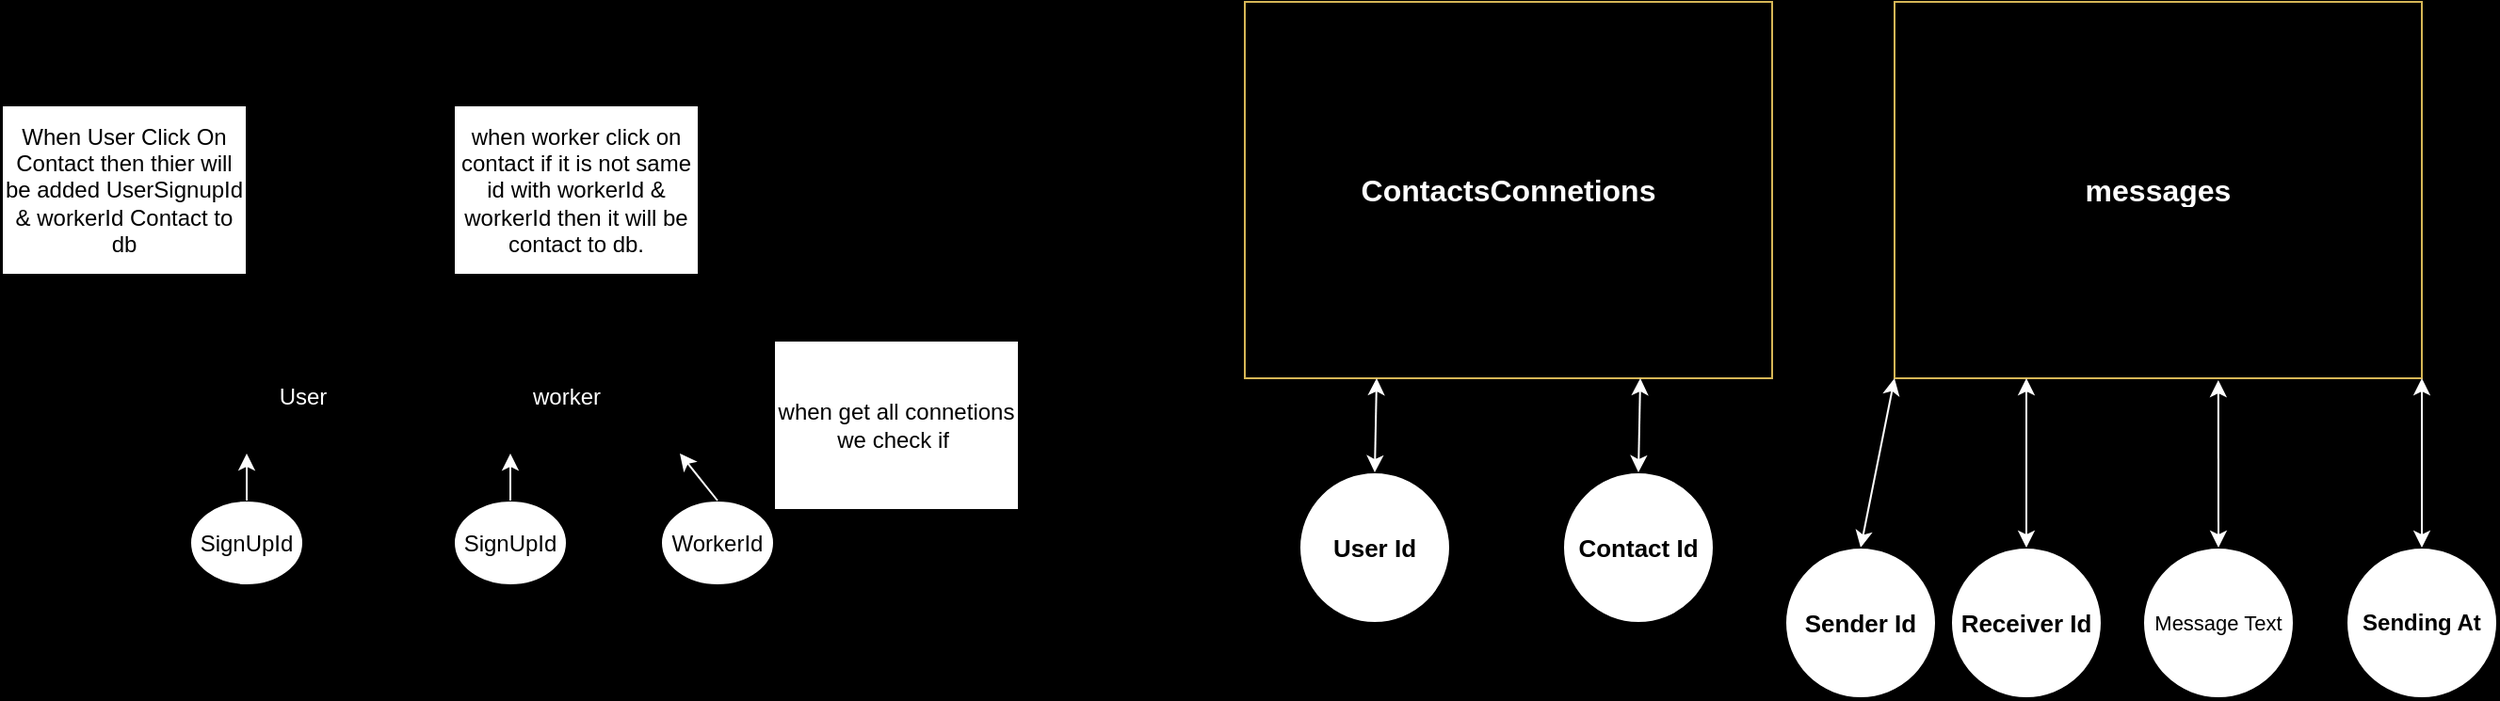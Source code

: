 <mxfile>
    <diagram id="LCZt-5wUCEiSNrgn4ZDX" name="Page-1">
        <mxGraphModel dx="1939" dy="536" grid="1" gridSize="10" guides="1" tooltips="1" connect="1" arrows="1" fold="1" page="1" pageScale="1" pageWidth="850" pageHeight="1100" background="#000000" math="0" shadow="0">
            <root>
                <mxCell id="0"/>
                <mxCell id="1" parent="0"/>
                <mxCell id="d5iK1fDU2R5yeQ7mabcC-2" style="edgeStyle=none;html=1;" parent="1" source="d5iK1fDU2R5yeQ7mabcC-1" edge="1">
                    <mxGeometry relative="1" as="geometry">
                        <mxPoint x="210" y="250" as="targetPoint"/>
                    </mxGeometry>
                </mxCell>
                <mxCell id="d5iK1fDU2R5yeQ7mabcC-1" value="&lt;font style=&quot;color: rgb(255, 255, 255);&quot;&gt;messages&lt;/font&gt;" style="rounded=0;whiteSpace=wrap;html=1;fillColor=#000000;strokeColor=#d6b656;fontFamily=Helvetica;textShadow=1;align=center;horizontal=1;fontSize=16;fontStyle=1" parent="1" vertex="1">
                    <mxGeometry x="285" y="40" width="280" height="200" as="geometry"/>
                </mxCell>
                <mxCell id="d5iK1fDU2R5yeQ7mabcC-5" value="" style="endArrow=classic;startArrow=classic;html=1;fontSize=15;labelBackgroundColor=default;fontColor=#FFFFFF;fillColor=#FFFFFF;labelBorderColor=#FFFFFF;strokeColor=#FFFFFF;entryX=0;entryY=1;entryDx=0;entryDy=0;exitX=0.5;exitY=0;exitDx=0;exitDy=0;" parent="1" source="d5iK1fDU2R5yeQ7mabcC-6" target="d5iK1fDU2R5yeQ7mabcC-1" edge="1">
                    <mxGeometry width="50" height="50" relative="1" as="geometry">
                        <mxPoint x="240" y="340" as="sourcePoint"/>
                        <mxPoint x="290" y="220" as="targetPoint"/>
                    </mxGeometry>
                </mxCell>
                <mxCell id="d5iK1fDU2R5yeQ7mabcC-6" value="S&lt;span style=&quot;background-color: light-dark(rgb(255, 255, 255), rgb(18, 18, 18));&quot;&gt;ender Id&lt;/span&gt;" style="ellipse;whiteSpace=wrap;html=1;aspect=fixed;strokeColor=#000000;labelBorderColor=none;labelBackgroundColor=#ffffff;textShadow=0;fontSize=13;fontStyle=1" parent="1" vertex="1">
                    <mxGeometry x="227" y="330" width="80" height="80" as="geometry"/>
                </mxCell>
                <mxCell id="d5iK1fDU2R5yeQ7mabcC-7" value="Receiver Id" style="ellipse;whiteSpace=wrap;html=1;aspect=fixed;strokeColor=#000000;labelBorderColor=none;labelBackgroundColor=#ffffff;textShadow=0;fontSize=13;fontStyle=1" parent="1" vertex="1">
                    <mxGeometry x="315" y="330" width="80" height="80" as="geometry"/>
                </mxCell>
                <mxCell id="d5iK1fDU2R5yeQ7mabcC-8" value="" style="endArrow=classic;startArrow=classic;html=1;fontSize=15;labelBackgroundColor=default;fontColor=#FFFFFF;fillColor=#FFFFFF;labelBorderColor=#FFFFFF;strokeColor=#FFFFFF;entryX=0.25;entryY=1;entryDx=0;entryDy=0;exitX=0.5;exitY=0;exitDx=0;exitDy=0;" parent="1" source="d5iK1fDU2R5yeQ7mabcC-7" target="d5iK1fDU2R5yeQ7mabcC-1" edge="1">
                    <mxGeometry width="50" height="50" relative="1" as="geometry">
                        <mxPoint x="361" y="350" as="sourcePoint"/>
                        <mxPoint x="340" y="200" as="targetPoint"/>
                    </mxGeometry>
                </mxCell>
                <mxCell id="d5iK1fDU2R5yeQ7mabcC-9" value="Message Text" style="ellipse;whiteSpace=wrap;html=1;aspect=fixed;strokeColor=#000000;labelBorderColor=none;labelBackgroundColor=#ffffff;textShadow=0;fontSize=11;fontStyle=0;align=center;" parent="1" vertex="1">
                    <mxGeometry x="417" y="330" width="80" height="80" as="geometry"/>
                </mxCell>
                <mxCell id="d5iK1fDU2R5yeQ7mabcC-10" value="" style="endArrow=classic;startArrow=classic;html=1;fontSize=15;labelBackgroundColor=default;fontColor=#FFFFFF;fillColor=#FFFFFF;labelBorderColor=#FFFFFF;strokeColor=#FFFFFF;exitX=0.5;exitY=0;exitDx=0;exitDy=0;entryX=0.614;entryY=1.005;entryDx=0;entryDy=0;entryPerimeter=0;" parent="1" source="d5iK1fDU2R5yeQ7mabcC-9" target="d5iK1fDU2R5yeQ7mabcC-1" edge="1">
                    <mxGeometry width="50" height="50" relative="1" as="geometry">
                        <mxPoint x="462.5" y="330" as="sourcePoint"/>
                        <mxPoint x="450" y="250" as="targetPoint"/>
                    </mxGeometry>
                </mxCell>
                <mxCell id="d5iK1fDU2R5yeQ7mabcC-11" value="Sending At" style="ellipse;whiteSpace=wrap;html=1;aspect=fixed;strokeColor=#000000;labelBorderColor=none;labelBackgroundColor=#ffffff;textShadow=0;fontSize=12;fontStyle=1;align=center;" parent="1" vertex="1">
                    <mxGeometry x="525" y="330" width="80" height="80" as="geometry"/>
                </mxCell>
                <mxCell id="d5iK1fDU2R5yeQ7mabcC-12" value="" style="endArrow=classic;startArrow=classic;html=1;fontSize=15;labelBackgroundColor=default;fontColor=#FFFFFF;fillColor=#FFFFFF;labelBorderColor=#FFFFFF;strokeColor=#FFFFFF;exitX=0.5;exitY=0;exitDx=0;exitDy=0;entryX=1;entryY=1;entryDx=0;entryDy=0;" parent="1" source="d5iK1fDU2R5yeQ7mabcC-11" target="d5iK1fDU2R5yeQ7mabcC-1" edge="1">
                    <mxGeometry width="50" height="50" relative="1" as="geometry">
                        <mxPoint x="558" y="330" as="sourcePoint"/>
                        <mxPoint x="550" y="241" as="targetPoint"/>
                    </mxGeometry>
                </mxCell>
                <mxCell id="3" value="&lt;font style=&quot;color: rgb(255, 255, 255);&quot;&gt;ContactsConnetions&lt;/font&gt;" style="rounded=0;whiteSpace=wrap;html=1;fillColor=#000000;strokeColor=#d6b656;fontFamily=Helvetica;textShadow=1;align=center;horizontal=1;fontSize=16;fontStyle=1" parent="1" vertex="1">
                    <mxGeometry x="-60" y="40" width="280" height="200" as="geometry"/>
                </mxCell>
                <mxCell id="4" value="User Id" style="ellipse;whiteSpace=wrap;html=1;aspect=fixed;strokeColor=#000000;labelBorderColor=none;labelBackgroundColor=#ffffff;textShadow=0;fontSize=13;fontStyle=1" parent="1" vertex="1">
                    <mxGeometry x="-31" y="290" width="80" height="80" as="geometry"/>
                </mxCell>
                <mxCell id="5" value="Contact Id" style="ellipse;whiteSpace=wrap;html=1;aspect=fixed;strokeColor=#000000;labelBorderColor=none;labelBackgroundColor=#ffffff;textShadow=0;fontSize=13;fontStyle=1" parent="1" vertex="1">
                    <mxGeometry x="109" y="290" width="80" height="80" as="geometry"/>
                </mxCell>
                <mxCell id="8" value="" style="endArrow=classic;startArrow=classic;html=1;fontSize=15;labelBackgroundColor=default;fontColor=#FFFFFF;fillColor=#FFFFFF;labelBorderColor=#FFFFFF;strokeColor=#FFFFFF;exitX=0.5;exitY=0;exitDx=0;exitDy=0;entryX=0.75;entryY=1;entryDx=0;entryDy=0;" parent="1" source="5" target="3" edge="1">
                    <mxGeometry width="50" height="50" relative="1" as="geometry">
                        <mxPoint x="137.5" y="290" as="sourcePoint"/>
                        <mxPoint x="138" y="250" as="targetPoint"/>
                    </mxGeometry>
                </mxCell>
                <mxCell id="9" value="" style="endArrow=classic;startArrow=classic;html=1;fontSize=15;labelBackgroundColor=default;fontColor=#FFFFFF;fillColor=#FFFFFF;labelBorderColor=#FFFFFF;strokeColor=#FFFFFF;entryX=0.25;entryY=1;entryDx=0;entryDy=0;exitX=0.5;exitY=0;exitDx=0;exitDy=0;" parent="1" source="4" target="3" edge="1">
                    <mxGeometry width="50" height="50" relative="1" as="geometry">
                        <mxPoint x="10" y="290" as="sourcePoint"/>
                        <mxPoint x="15" y="200" as="targetPoint"/>
                    </mxGeometry>
                </mxCell>
                <mxCell id="11" value="&lt;font style=&quot;color: rgb(255, 255, 255);&quot;&gt;User&lt;/font&gt;" style="rounded=0;whiteSpace=wrap;html=1;fillColor=#000000;" vertex="1" parent="1">
                    <mxGeometry x="-620" y="220" width="120" height="60" as="geometry"/>
                </mxCell>
                <mxCell id="12" value="&lt;font style=&quot;color: rgb(255, 255, 255);&quot;&gt;worker&lt;/font&gt;" style="rounded=0;whiteSpace=wrap;html=1;fillColor=#000000;" vertex="1" parent="1">
                    <mxGeometry x="-480" y="220" width="120" height="60" as="geometry"/>
                </mxCell>
                <mxCell id="14" value="SignUpId" style="ellipse;whiteSpace=wrap;html=1;" vertex="1" parent="1">
                    <mxGeometry x="-620" y="305" width="60" height="45" as="geometry"/>
                </mxCell>
                <mxCell id="15" value="SignUpId" style="ellipse;whiteSpace=wrap;html=1;" vertex="1" parent="1">
                    <mxGeometry x="-480" y="305" width="60" height="45" as="geometry"/>
                </mxCell>
                <mxCell id="16" value="WorkerId" style="ellipse;whiteSpace=wrap;html=1;" vertex="1" parent="1">
                    <mxGeometry x="-370" y="305" width="60" height="45" as="geometry"/>
                </mxCell>
                <mxCell id="17" value="" style="endArrow=classic;html=1;strokeColor=#FFFFFF;entryX=0.25;entryY=1;entryDx=0;entryDy=0;exitX=0.5;exitY=0;exitDx=0;exitDy=0;" edge="1" parent="1" source="14" target="11">
                    <mxGeometry width="50" height="50" relative="1" as="geometry">
                        <mxPoint x="-740" y="290" as="sourcePoint"/>
                        <mxPoint x="-740" y="230" as="targetPoint"/>
                    </mxGeometry>
                </mxCell>
                <mxCell id="18" value="" style="endArrow=classic;html=1;strokeColor=#FFFFFF;entryX=1;entryY=1;entryDx=0;entryDy=0;exitX=0.5;exitY=0;exitDx=0;exitDy=0;" edge="1" parent="1" source="16" target="12">
                    <mxGeometry width="50" height="50" relative="1" as="geometry">
                        <mxPoint x="-580" y="315" as="sourcePoint"/>
                        <mxPoint x="-580" y="290" as="targetPoint"/>
                    </mxGeometry>
                </mxCell>
                <mxCell id="19" value="" style="endArrow=classic;html=1;strokeColor=#FFFFFF;entryX=0.25;entryY=1;entryDx=0;entryDy=0;exitX=0.5;exitY=0;exitDx=0;exitDy=0;" edge="1" parent="1" source="15" target="12">
                    <mxGeometry width="50" height="50" relative="1" as="geometry">
                        <mxPoint x="-570" y="325" as="sourcePoint"/>
                        <mxPoint x="-570" y="300" as="targetPoint"/>
                    </mxGeometry>
                </mxCell>
                <mxCell id="22" value="When User Click On Contact then thier will be added UserSignupId &amp;amp; workerId Contact to db" style="rounded=0;whiteSpace=wrap;html=1;" vertex="1" parent="1">
                    <mxGeometry x="-720" y="95" width="130" height="90" as="geometry"/>
                </mxCell>
                <mxCell id="23" value="when worker click on contact if it is not same id with workerId &amp;amp; workerId then it will be contact to db." style="rounded=0;whiteSpace=wrap;html=1;" vertex="1" parent="1">
                    <mxGeometry x="-480" y="95" width="130" height="90" as="geometry"/>
                </mxCell>
                <mxCell id="24" value="when get all connetions we check if&amp;nbsp;" style="rounded=0;whiteSpace=wrap;html=1;" vertex="1" parent="1">
                    <mxGeometry x="-310" y="220" width="130" height="90" as="geometry"/>
                </mxCell>
            </root>
        </mxGraphModel>
    </diagram>
</mxfile>